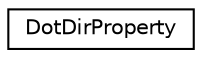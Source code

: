 digraph "类继承关系图"
{
 // INTERACTIVE_SVG=YES
 // LATEX_PDF_SIZE
  edge [fontname="Helvetica",fontsize="10",labelfontname="Helvetica",labelfontsize="10"];
  node [fontname="Helvetica",fontsize="10",shape=record];
  rankdir="LR";
  Node0 [label="DotDirProperty",height=0.2,width=0.4,color="black", fillcolor="white", style="filled",URL="$d0/d22/struct_dot_dir_property.html",tooltip="Properties are used to format the directories in the graph distinctively."];
}
